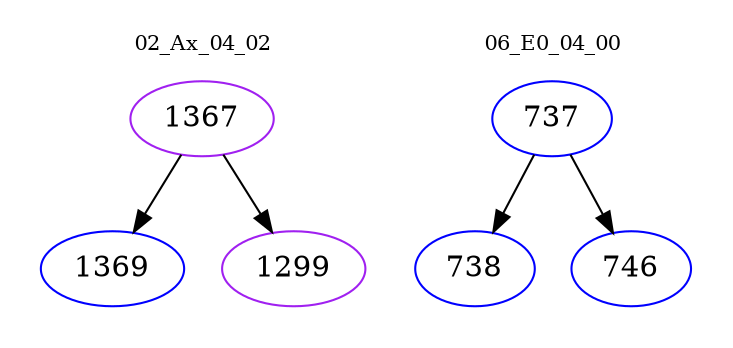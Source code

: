 digraph{
subgraph cluster_0 {
color = white
label = "02_Ax_04_02";
fontsize=10;
T0_1367 [label="1367", color="purple"]
T0_1367 -> T0_1369 [color="black"]
T0_1369 [label="1369", color="blue"]
T0_1367 -> T0_1299 [color="black"]
T0_1299 [label="1299", color="purple"]
}
subgraph cluster_1 {
color = white
label = "06_E0_04_00";
fontsize=10;
T1_737 [label="737", color="blue"]
T1_737 -> T1_738 [color="black"]
T1_738 [label="738", color="blue"]
T1_737 -> T1_746 [color="black"]
T1_746 [label="746", color="blue"]
}
}

